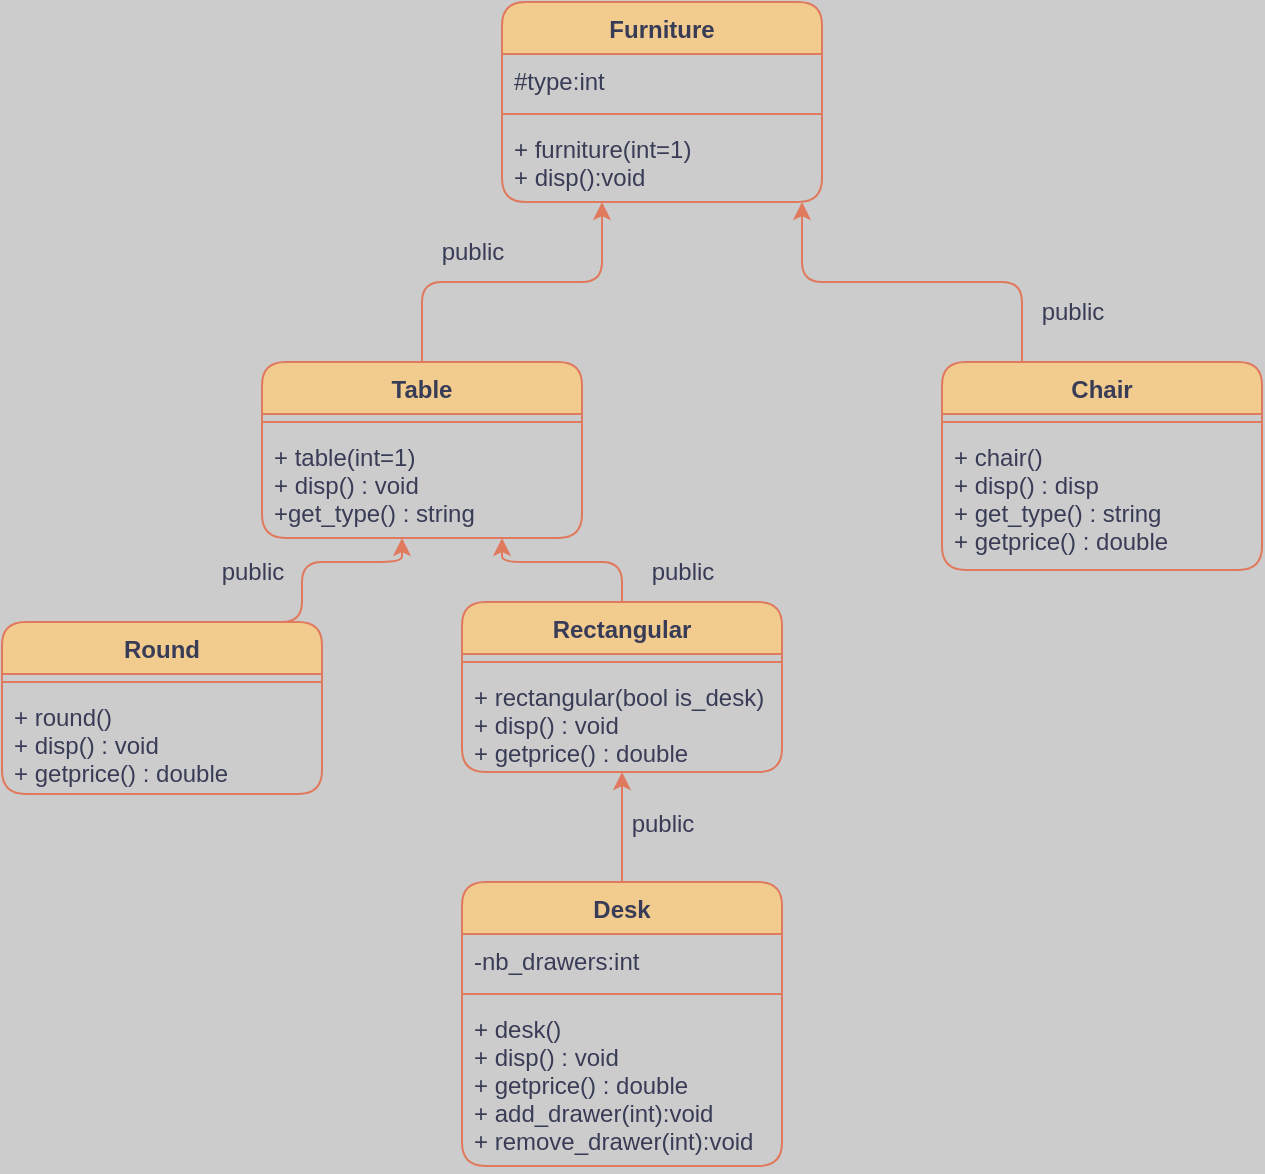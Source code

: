 <mxfile version="20.8.16" type="device" pages="2"><diagram name="UML1" id="j8ZezpDxCQsiGDV49JK9"><mxGraphModel dx="1122" dy="669" grid="0" gridSize="10" guides="1" tooltips="1" connect="1" arrows="1" fold="1" page="1" pageScale="1" pageWidth="850" pageHeight="1100" background="#CCCCCC" math="0" shadow="0"><root><mxCell id="0"/><mxCell id="1" parent="0"/><mxCell id="q7MOqHjWmzEOqyr3_2v9-1" value="Furniture" style="swimlane;fontStyle=1;align=center;verticalAlign=top;childLayout=stackLayout;horizontal=1;startSize=26;horizontalStack=0;resizeParent=1;resizeParentMax=0;resizeLast=0;collapsible=1;marginBottom=0;rounded=1;labelBackgroundColor=none;fillColor=#F2CC8F;strokeColor=#E07A5F;fontColor=#393C56;" vertex="1" parent="1"><mxGeometry x="310" y="80" width="160" height="100" as="geometry"/></mxCell><mxCell id="q7MOqHjWmzEOqyr3_2v9-2" value="#type:int" style="text;strokeColor=none;fillColor=none;align=left;verticalAlign=top;spacingLeft=4;spacingRight=4;overflow=hidden;rotatable=0;points=[[0,0.5],[1,0.5]];portConstraint=eastwest;rounded=1;labelBackgroundColor=none;fontColor=#393C56;" vertex="1" parent="q7MOqHjWmzEOqyr3_2v9-1"><mxGeometry y="26" width="160" height="26" as="geometry"/></mxCell><mxCell id="q7MOqHjWmzEOqyr3_2v9-3" value="" style="line;strokeWidth=1;fillColor=none;align=left;verticalAlign=middle;spacingTop=-1;spacingLeft=3;spacingRight=3;rotatable=0;labelPosition=right;points=[];portConstraint=eastwest;strokeColor=#E07A5F;rounded=1;labelBackgroundColor=none;fontColor=#393C56;" vertex="1" parent="q7MOqHjWmzEOqyr3_2v9-1"><mxGeometry y="52" width="160" height="8" as="geometry"/></mxCell><mxCell id="q7MOqHjWmzEOqyr3_2v9-4" value="+ furniture(int=1)&#10;+ disp():void" style="text;strokeColor=none;fillColor=none;align=left;verticalAlign=top;spacingLeft=4;spacingRight=4;overflow=hidden;rotatable=0;points=[[0,0.5],[1,0.5]];portConstraint=eastwest;rounded=1;labelBackgroundColor=none;fontColor=#393C56;" vertex="1" parent="q7MOqHjWmzEOqyr3_2v9-1"><mxGeometry y="60" width="160" height="40" as="geometry"/></mxCell><mxCell id="q7MOqHjWmzEOqyr3_2v9-29" style="edgeStyle=orthogonalEdgeStyle;rounded=1;orthogonalLoop=1;jettySize=auto;html=1;exitX=0.5;exitY=0;exitDx=0;exitDy=0;labelBackgroundColor=none;strokeColor=#E07A5F;fontColor=default;" edge="1" parent="1" source="q7MOqHjWmzEOqyr3_2v9-5" target="q7MOqHjWmzEOqyr3_2v9-1"><mxGeometry relative="1" as="geometry"><Array as="points"><mxPoint x="270" y="220"/><mxPoint x="360" y="220"/></Array></mxGeometry></mxCell><mxCell id="q7MOqHjWmzEOqyr3_2v9-5" value="Table" style="swimlane;fontStyle=1;align=center;verticalAlign=top;childLayout=stackLayout;horizontal=1;startSize=26;horizontalStack=0;resizeParent=1;resizeParentMax=0;resizeLast=0;collapsible=1;marginBottom=0;rounded=1;labelBackgroundColor=none;fillColor=#F2CC8F;strokeColor=#E07A5F;fontColor=#393C56;" vertex="1" parent="1"><mxGeometry x="190" y="260" width="160" height="88" as="geometry"/></mxCell><mxCell id="q7MOqHjWmzEOqyr3_2v9-7" value="" style="line;strokeWidth=1;fillColor=none;align=left;verticalAlign=middle;spacingTop=-1;spacingLeft=3;spacingRight=3;rotatable=0;labelPosition=right;points=[];portConstraint=eastwest;strokeColor=#E07A5F;rounded=1;labelBackgroundColor=none;fontColor=#393C56;" vertex="1" parent="q7MOqHjWmzEOqyr3_2v9-5"><mxGeometry y="26" width="160" height="8" as="geometry"/></mxCell><mxCell id="q7MOqHjWmzEOqyr3_2v9-8" value="+ table(int=1)&#10;+ disp() : void&#10;+get_type() : string" style="text;strokeColor=none;fillColor=none;align=left;verticalAlign=top;spacingLeft=4;spacingRight=4;overflow=hidden;rotatable=0;points=[[0,0.5],[1,0.5]];portConstraint=eastwest;rounded=1;labelBackgroundColor=none;fontColor=#393C56;" vertex="1" parent="q7MOqHjWmzEOqyr3_2v9-5"><mxGeometry y="34" width="160" height="54" as="geometry"/></mxCell><mxCell id="q7MOqHjWmzEOqyr3_2v9-28" style="edgeStyle=orthogonalEdgeStyle;rounded=1;orthogonalLoop=1;jettySize=auto;html=1;exitX=0.25;exitY=0;exitDx=0;exitDy=0;labelBackgroundColor=none;strokeColor=#E07A5F;fontColor=default;" edge="1" parent="1" source="q7MOqHjWmzEOqyr3_2v9-9" target="q7MOqHjWmzEOqyr3_2v9-1"><mxGeometry relative="1" as="geometry"><Array as="points"><mxPoint x="570" y="220"/><mxPoint x="460" y="220"/></Array></mxGeometry></mxCell><mxCell id="q7MOqHjWmzEOqyr3_2v9-9" value="Chair" style="swimlane;fontStyle=1;align=center;verticalAlign=top;childLayout=stackLayout;horizontal=1;startSize=26;horizontalStack=0;resizeParent=1;resizeParentMax=0;resizeLast=0;collapsible=1;marginBottom=0;rounded=1;labelBackgroundColor=none;fillColor=#F2CC8F;strokeColor=#E07A5F;fontColor=#393C56;" vertex="1" parent="1"><mxGeometry x="530" y="260" width="160" height="104" as="geometry"/></mxCell><mxCell id="q7MOqHjWmzEOqyr3_2v9-11" value="" style="line;strokeWidth=1;fillColor=none;align=left;verticalAlign=middle;spacingTop=-1;spacingLeft=3;spacingRight=3;rotatable=0;labelPosition=right;points=[];portConstraint=eastwest;strokeColor=#E07A5F;rounded=1;labelBackgroundColor=none;fontColor=#393C56;" vertex="1" parent="q7MOqHjWmzEOqyr3_2v9-9"><mxGeometry y="26" width="160" height="8" as="geometry"/></mxCell><mxCell id="q7MOqHjWmzEOqyr3_2v9-12" value="+ chair()&#10;+ disp() : disp&#10;+ get_type() : string&#10;+ getprice() : double" style="text;strokeColor=none;fillColor=none;align=left;verticalAlign=top;spacingLeft=4;spacingRight=4;overflow=hidden;rotatable=0;points=[[0,0.5],[1,0.5]];portConstraint=eastwest;rounded=1;labelBackgroundColor=none;fontColor=#393C56;" vertex="1" parent="q7MOqHjWmzEOqyr3_2v9-9"><mxGeometry y="34" width="160" height="70" as="geometry"/></mxCell><mxCell id="q7MOqHjWmzEOqyr3_2v9-27" style="edgeStyle=orthogonalEdgeStyle;rounded=1;orthogonalLoop=1;jettySize=auto;html=1;exitX=0.75;exitY=0;exitDx=0;exitDy=0;labelBackgroundColor=none;strokeColor=#E07A5F;fontColor=default;" edge="1" parent="1" source="q7MOqHjWmzEOqyr3_2v9-13" target="q7MOqHjWmzEOqyr3_2v9-5"><mxGeometry relative="1" as="geometry"><Array as="points"><mxPoint x="210" y="360"/><mxPoint x="260" y="360"/></Array></mxGeometry></mxCell><mxCell id="q7MOqHjWmzEOqyr3_2v9-13" value="Round" style="swimlane;fontStyle=1;align=center;verticalAlign=top;childLayout=stackLayout;horizontal=1;startSize=26;horizontalStack=0;resizeParent=1;resizeParentMax=0;resizeLast=0;collapsible=1;marginBottom=0;rounded=1;labelBackgroundColor=none;fillColor=#F2CC8F;strokeColor=#E07A5F;fontColor=#393C56;" vertex="1" parent="1"><mxGeometry x="60" y="390" width="160" height="86" as="geometry"/></mxCell><mxCell id="q7MOqHjWmzEOqyr3_2v9-15" value="" style="line;strokeWidth=1;fillColor=none;align=left;verticalAlign=middle;spacingTop=-1;spacingLeft=3;spacingRight=3;rotatable=0;labelPosition=right;points=[];portConstraint=eastwest;strokeColor=#E07A5F;rounded=1;labelBackgroundColor=none;fontColor=#393C56;" vertex="1" parent="q7MOqHjWmzEOqyr3_2v9-13"><mxGeometry y="26" width="160" height="8" as="geometry"/></mxCell><mxCell id="q7MOqHjWmzEOqyr3_2v9-16" value="+ round()&#10;+ disp() : void&#10;+ getprice() : double" style="text;strokeColor=none;fillColor=none;align=left;verticalAlign=top;spacingLeft=4;spacingRight=4;overflow=hidden;rotatable=0;points=[[0,0.5],[1,0.5]];portConstraint=eastwest;rounded=1;labelBackgroundColor=none;fontColor=#393C56;" vertex="1" parent="q7MOqHjWmzEOqyr3_2v9-13"><mxGeometry y="34" width="160" height="52" as="geometry"/></mxCell><mxCell id="q7MOqHjWmzEOqyr3_2v9-26" style="edgeStyle=orthogonalEdgeStyle;rounded=1;orthogonalLoop=1;jettySize=auto;html=1;exitX=0.5;exitY=0;exitDx=0;exitDy=0;labelBackgroundColor=none;strokeColor=#E07A5F;fontColor=default;" edge="1" parent="1" source="q7MOqHjWmzEOqyr3_2v9-17" target="q7MOqHjWmzEOqyr3_2v9-5"><mxGeometry relative="1" as="geometry"><Array as="points"><mxPoint x="370" y="360"/><mxPoint x="310" y="360"/></Array></mxGeometry></mxCell><mxCell id="q7MOqHjWmzEOqyr3_2v9-17" value="Rectangular" style="swimlane;fontStyle=1;align=center;verticalAlign=top;childLayout=stackLayout;horizontal=1;startSize=26;horizontalStack=0;resizeParent=1;resizeParentMax=0;resizeLast=0;collapsible=1;marginBottom=0;rounded=1;labelBackgroundColor=none;fillColor=#F2CC8F;strokeColor=#E07A5F;fontColor=#393C56;" vertex="1" parent="1"><mxGeometry x="290" y="380" width="160" height="85" as="geometry"/></mxCell><mxCell id="q7MOqHjWmzEOqyr3_2v9-19" value="" style="line;strokeWidth=1;fillColor=none;align=left;verticalAlign=middle;spacingTop=-1;spacingLeft=3;spacingRight=3;rotatable=0;labelPosition=right;points=[];portConstraint=eastwest;strokeColor=#E07A5F;rounded=1;labelBackgroundColor=none;fontColor=#393C56;" vertex="1" parent="q7MOqHjWmzEOqyr3_2v9-17"><mxGeometry y="26" width="160" height="8" as="geometry"/></mxCell><mxCell id="q7MOqHjWmzEOqyr3_2v9-20" value="+ rectangular(bool is_desk)&#10;+ disp() : void&#10;+ getprice() : double" style="text;strokeColor=none;fillColor=none;align=left;verticalAlign=top;spacingLeft=4;spacingRight=4;overflow=hidden;rotatable=0;points=[[0,0.5],[1,0.5]];portConstraint=eastwest;rounded=1;labelBackgroundColor=none;fontColor=#393C56;" vertex="1" parent="q7MOqHjWmzEOqyr3_2v9-17"><mxGeometry y="34" width="160" height="51" as="geometry"/></mxCell><mxCell id="q7MOqHjWmzEOqyr3_2v9-25" value="" style="edgeStyle=orthogonalEdgeStyle;rounded=1;orthogonalLoop=1;jettySize=auto;html=1;labelBackgroundColor=none;strokeColor=#E07A5F;fontColor=default;" edge="1" parent="1" source="q7MOqHjWmzEOqyr3_2v9-21" target="q7MOqHjWmzEOqyr3_2v9-20"><mxGeometry relative="1" as="geometry"><Array as="points"><mxPoint x="370" y="480"/><mxPoint x="370" y="480"/></Array></mxGeometry></mxCell><mxCell id="q7MOqHjWmzEOqyr3_2v9-21" value="Desk" style="swimlane;fontStyle=1;align=center;verticalAlign=top;childLayout=stackLayout;horizontal=1;startSize=26;horizontalStack=0;resizeParent=1;resizeParentMax=0;resizeLast=0;collapsible=1;marginBottom=0;rounded=1;labelBackgroundColor=none;fillColor=#F2CC8F;strokeColor=#E07A5F;fontColor=#393C56;" vertex="1" parent="1"><mxGeometry x="290" y="520" width="160" height="142" as="geometry"/></mxCell><mxCell id="q7MOqHjWmzEOqyr3_2v9-22" value="-nb_drawers:int" style="text;strokeColor=none;fillColor=none;align=left;verticalAlign=top;spacingLeft=4;spacingRight=4;overflow=hidden;rotatable=0;points=[[0,0.5],[1,0.5]];portConstraint=eastwest;rounded=1;labelBackgroundColor=none;fontColor=#393C56;" vertex="1" parent="q7MOqHjWmzEOqyr3_2v9-21"><mxGeometry y="26" width="160" height="26" as="geometry"/></mxCell><mxCell id="q7MOqHjWmzEOqyr3_2v9-23" value="" style="line;strokeWidth=1;fillColor=none;align=left;verticalAlign=middle;spacingTop=-1;spacingLeft=3;spacingRight=3;rotatable=0;labelPosition=right;points=[];portConstraint=eastwest;strokeColor=#E07A5F;rounded=1;labelBackgroundColor=none;fontColor=#393C56;" vertex="1" parent="q7MOqHjWmzEOqyr3_2v9-21"><mxGeometry y="52" width="160" height="8" as="geometry"/></mxCell><mxCell id="q7MOqHjWmzEOqyr3_2v9-24" value="+ desk()&#10;+ disp() : void&#10;+ getprice() : double&#10;+ add_drawer(int):void&#10;+ remove_drawer(int):void" style="text;strokeColor=none;fillColor=none;align=left;verticalAlign=top;spacingLeft=4;spacingRight=4;overflow=hidden;rotatable=0;points=[[0,0.5],[1,0.5]];portConstraint=eastwest;rounded=1;labelBackgroundColor=none;fontColor=#393C56;" vertex="1" parent="q7MOqHjWmzEOqyr3_2v9-21"><mxGeometry y="60" width="160" height="82" as="geometry"/></mxCell><mxCell id="q7MOqHjWmzEOqyr3_2v9-30" value="public" style="text;html=1;align=center;verticalAlign=middle;resizable=0;points=[];autosize=1;strokeColor=none;fillColor=none;rounded=1;labelBackgroundColor=none;fontColor=#393C56;" vertex="1" parent="1"><mxGeometry x="570" y="220" width="50" height="30" as="geometry"/></mxCell><mxCell id="q7MOqHjWmzEOqyr3_2v9-31" value="public" style="text;html=1;align=center;verticalAlign=middle;resizable=0;points=[];autosize=1;strokeColor=none;fillColor=none;rounded=1;labelBackgroundColor=none;fontColor=#393C56;" vertex="1" parent="1"><mxGeometry x="270" y="190" width="50" height="30" as="geometry"/></mxCell><mxCell id="q7MOqHjWmzEOqyr3_2v9-32" value="public" style="text;html=1;align=center;verticalAlign=middle;resizable=0;points=[];autosize=1;strokeColor=none;fillColor=none;rounded=1;labelBackgroundColor=none;fontColor=#393C56;" vertex="1" parent="1"><mxGeometry x="375" y="350" width="50" height="30" as="geometry"/></mxCell><mxCell id="q7MOqHjWmzEOqyr3_2v9-33" value="public" style="text;html=1;align=center;verticalAlign=middle;resizable=0;points=[];autosize=1;strokeColor=none;fillColor=none;rounded=1;labelBackgroundColor=none;fontColor=#393C56;" vertex="1" parent="1"><mxGeometry x="160" y="350" width="50" height="30" as="geometry"/></mxCell><mxCell id="q7MOqHjWmzEOqyr3_2v9-34" value="public" style="text;html=1;align=center;verticalAlign=middle;resizable=0;points=[];autosize=1;strokeColor=none;fillColor=none;rounded=1;labelBackgroundColor=none;fontColor=#393C56;" vertex="1" parent="1"><mxGeometry x="365" y="476" width="50" height="30" as="geometry"/></mxCell></root></mxGraphModel></diagram><diagram name="UML2" id="yM6WrOS3iLiJ9ritvTDV"><mxGraphModel dx="1122" dy="669" grid="0" gridSize="10" guides="1" tooltips="1" connect="1" arrows="1" fold="1" page="1" pageScale="1" pageWidth="850" pageHeight="1100" background="#CCCCCC" math="0" shadow="0"><root><mxCell id="jhq-cmuJ_Av8CYfndwdg-0"/><mxCell id="jhq-cmuJ_Av8CYfndwdg-1" parent="jhq-cmuJ_Av8CYfndwdg-0"/><mxCell id="jhq-cmuJ_Av8CYfndwdg-2" value="Furniture" style="swimlane;fontStyle=1;align=center;verticalAlign=top;childLayout=stackLayout;horizontal=1;startSize=26;horizontalStack=0;resizeParent=1;resizeParentMax=0;resizeLast=0;collapsible=1;marginBottom=0;rounded=1;labelBackgroundColor=none;fillColor=#F2CC8F;strokeColor=#E07A5F;fontColor=#393C56;" vertex="1" parent="jhq-cmuJ_Av8CYfndwdg-1"><mxGeometry x="310" y="80" width="160" height="100" as="geometry"/></mxCell><mxCell id="jhq-cmuJ_Av8CYfndwdg-3" value="#type:int" style="text;strokeColor=none;fillColor=none;align=left;verticalAlign=top;spacingLeft=4;spacingRight=4;overflow=hidden;rotatable=0;points=[[0,0.5],[1,0.5]];portConstraint=eastwest;rounded=1;labelBackgroundColor=none;fontColor=#393C56;" vertex="1" parent="jhq-cmuJ_Av8CYfndwdg-2"><mxGeometry y="26" width="160" height="26" as="geometry"/></mxCell><mxCell id="jhq-cmuJ_Av8CYfndwdg-4" value="" style="line;strokeWidth=1;fillColor=none;align=left;verticalAlign=middle;spacingTop=-1;spacingLeft=3;spacingRight=3;rotatable=0;labelPosition=right;points=[];portConstraint=eastwest;strokeColor=#E07A5F;rounded=1;labelBackgroundColor=none;fontColor=#393C56;" vertex="1" parent="jhq-cmuJ_Av8CYfndwdg-2"><mxGeometry y="52" width="160" height="8" as="geometry"/></mxCell><mxCell id="jhq-cmuJ_Av8CYfndwdg-5" value="+ furniture(int=1)&#10;+ disp():void" style="text;strokeColor=none;fillColor=none;align=left;verticalAlign=top;spacingLeft=4;spacingRight=4;overflow=hidden;rotatable=0;points=[[0,0.5],[1,0.5]];portConstraint=eastwest;rounded=1;labelBackgroundColor=none;fontColor=#393C56;" vertex="1" parent="jhq-cmuJ_Av8CYfndwdg-2"><mxGeometry y="60" width="160" height="40" as="geometry"/></mxCell><mxCell id="jhq-cmuJ_Av8CYfndwdg-6" style="edgeStyle=orthogonalEdgeStyle;rounded=1;orthogonalLoop=1;jettySize=auto;html=1;exitX=0.5;exitY=0;exitDx=0;exitDy=0;labelBackgroundColor=none;strokeColor=#E07A5F;fontColor=default;" edge="1" parent="jhq-cmuJ_Av8CYfndwdg-1" source="jhq-cmuJ_Av8CYfndwdg-7" target="jhq-cmuJ_Av8CYfndwdg-2"><mxGeometry relative="1" as="geometry"><Array as="points"><mxPoint x="270" y="220"/><mxPoint x="360" y="220"/></Array></mxGeometry></mxCell><mxCell id="jhq-cmuJ_Av8CYfndwdg-7" value="Table" style="swimlane;fontStyle=1;align=center;verticalAlign=top;childLayout=stackLayout;horizontal=1;startSize=26;horizontalStack=0;resizeParent=1;resizeParentMax=0;resizeLast=0;collapsible=1;marginBottom=0;rounded=1;labelBackgroundColor=none;fillColor=#F2CC8F;strokeColor=#E07A5F;fontColor=#393C56;" vertex="1" parent="jhq-cmuJ_Av8CYfndwdg-1"><mxGeometry x="190" y="260" width="160" height="88" as="geometry"/></mxCell><mxCell id="jhq-cmuJ_Av8CYfndwdg-8" value="" style="line;strokeWidth=1;fillColor=none;align=left;verticalAlign=middle;spacingTop=-1;spacingLeft=3;spacingRight=3;rotatable=0;labelPosition=right;points=[];portConstraint=eastwest;strokeColor=#E07A5F;rounded=1;labelBackgroundColor=none;fontColor=#393C56;" vertex="1" parent="jhq-cmuJ_Av8CYfndwdg-7"><mxGeometry y="26" width="160" height="8" as="geometry"/></mxCell><mxCell id="jhq-cmuJ_Av8CYfndwdg-9" value="+ table(int=1)&#10;+ disp() : void&#10;+get_type() : string" style="text;strokeColor=none;fillColor=none;align=left;verticalAlign=top;spacingLeft=4;spacingRight=4;overflow=hidden;rotatable=0;points=[[0,0.5],[1,0.5]];portConstraint=eastwest;rounded=1;labelBackgroundColor=none;fontColor=#393C56;" vertex="1" parent="jhq-cmuJ_Av8CYfndwdg-7"><mxGeometry y="34" width="160" height="54" as="geometry"/></mxCell><mxCell id="jhq-cmuJ_Av8CYfndwdg-10" style="edgeStyle=orthogonalEdgeStyle;rounded=1;orthogonalLoop=1;jettySize=auto;html=1;exitX=0.25;exitY=0;exitDx=0;exitDy=0;labelBackgroundColor=none;strokeColor=#E07A5F;fontColor=default;" edge="1" parent="jhq-cmuJ_Av8CYfndwdg-1" source="jhq-cmuJ_Av8CYfndwdg-11" target="jhq-cmuJ_Av8CYfndwdg-2"><mxGeometry relative="1" as="geometry"><Array as="points"><mxPoint x="570" y="220"/><mxPoint x="460" y="220"/></Array></mxGeometry></mxCell><mxCell id="jhq-cmuJ_Av8CYfndwdg-11" value="Chair" style="swimlane;fontStyle=1;align=center;verticalAlign=top;childLayout=stackLayout;horizontal=1;startSize=26;horizontalStack=0;resizeParent=1;resizeParentMax=0;resizeLast=0;collapsible=1;marginBottom=0;rounded=1;labelBackgroundColor=none;fillColor=#F2CC8F;strokeColor=#E07A5F;fontColor=#393C56;" vertex="1" parent="jhq-cmuJ_Av8CYfndwdg-1"><mxGeometry x="530" y="260" width="160" height="104" as="geometry"/></mxCell><mxCell id="jhq-cmuJ_Av8CYfndwdg-12" value="" style="line;strokeWidth=1;fillColor=none;align=left;verticalAlign=middle;spacingTop=-1;spacingLeft=3;spacingRight=3;rotatable=0;labelPosition=right;points=[];portConstraint=eastwest;strokeColor=#E07A5F;rounded=1;labelBackgroundColor=none;fontColor=#393C56;" vertex="1" parent="jhq-cmuJ_Av8CYfndwdg-11"><mxGeometry y="26" width="160" height="8" as="geometry"/></mxCell><mxCell id="jhq-cmuJ_Av8CYfndwdg-13" value="+ chair()&#10;+ disp() : disp&#10;+ get_type() : string&#10;+ getprice() : double" style="text;strokeColor=none;fillColor=none;align=left;verticalAlign=top;spacingLeft=4;spacingRight=4;overflow=hidden;rotatable=0;points=[[0,0.5],[1,0.5]];portConstraint=eastwest;rounded=1;labelBackgroundColor=none;fontColor=#393C56;" vertex="1" parent="jhq-cmuJ_Av8CYfndwdg-11"><mxGeometry y="34" width="160" height="70" as="geometry"/></mxCell><mxCell id="jhq-cmuJ_Av8CYfndwdg-14" style="edgeStyle=orthogonalEdgeStyle;rounded=1;orthogonalLoop=1;jettySize=auto;html=1;exitX=0.75;exitY=0;exitDx=0;exitDy=0;labelBackgroundColor=none;strokeColor=#E07A5F;fontColor=default;" edge="1" parent="jhq-cmuJ_Av8CYfndwdg-1" source="jhq-cmuJ_Av8CYfndwdg-15" target="jhq-cmuJ_Av8CYfndwdg-7"><mxGeometry relative="1" as="geometry"><Array as="points"><mxPoint x="210" y="360"/><mxPoint x="260" y="360"/></Array></mxGeometry></mxCell><mxCell id="jhq-cmuJ_Av8CYfndwdg-15" value="Round" style="swimlane;fontStyle=1;align=center;verticalAlign=top;childLayout=stackLayout;horizontal=1;startSize=26;horizontalStack=0;resizeParent=1;resizeParentMax=0;resizeLast=0;collapsible=1;marginBottom=0;rounded=1;labelBackgroundColor=none;fillColor=#F2CC8F;strokeColor=#E07A5F;fontColor=#393C56;" vertex="1" parent="jhq-cmuJ_Av8CYfndwdg-1"><mxGeometry x="60" y="390" width="160" height="86" as="geometry"/></mxCell><mxCell id="jhq-cmuJ_Av8CYfndwdg-16" value="" style="line;strokeWidth=1;fillColor=none;align=left;verticalAlign=middle;spacingTop=-1;spacingLeft=3;spacingRight=3;rotatable=0;labelPosition=right;points=[];portConstraint=eastwest;strokeColor=#E07A5F;rounded=1;labelBackgroundColor=none;fontColor=#393C56;" vertex="1" parent="jhq-cmuJ_Av8CYfndwdg-15"><mxGeometry y="26" width="160" height="8" as="geometry"/></mxCell><mxCell id="jhq-cmuJ_Av8CYfndwdg-17" value="+ round()&#10;+ disp() : void&#10;+ getprice() : double" style="text;strokeColor=none;fillColor=none;align=left;verticalAlign=top;spacingLeft=4;spacingRight=4;overflow=hidden;rotatable=0;points=[[0,0.5],[1,0.5]];portConstraint=eastwest;rounded=1;labelBackgroundColor=none;fontColor=#393C56;" vertex="1" parent="jhq-cmuJ_Av8CYfndwdg-15"><mxGeometry y="34" width="160" height="52" as="geometry"/></mxCell><mxCell id="jhq-cmuJ_Av8CYfndwdg-18" style="edgeStyle=orthogonalEdgeStyle;rounded=1;orthogonalLoop=1;jettySize=auto;html=1;exitX=0.5;exitY=0;exitDx=0;exitDy=0;labelBackgroundColor=none;strokeColor=#E07A5F;fontColor=default;" edge="1" parent="jhq-cmuJ_Av8CYfndwdg-1" source="jhq-cmuJ_Av8CYfndwdg-19" target="jhq-cmuJ_Av8CYfndwdg-7"><mxGeometry relative="1" as="geometry"><Array as="points"><mxPoint x="370" y="360"/><mxPoint x="310" y="360"/></Array></mxGeometry></mxCell><mxCell id="jhq-cmuJ_Av8CYfndwdg-19" value="Rectangular" style="swimlane;fontStyle=1;align=center;verticalAlign=top;childLayout=stackLayout;horizontal=1;startSize=26;horizontalStack=0;resizeParent=1;resizeParentMax=0;resizeLast=0;collapsible=1;marginBottom=0;rounded=1;labelBackgroundColor=none;fillColor=#F2CC8F;strokeColor=#E07A5F;fontColor=#393C56;" vertex="1" parent="jhq-cmuJ_Av8CYfndwdg-1"><mxGeometry x="290" y="380" width="160" height="85" as="geometry"/></mxCell><mxCell id="jhq-cmuJ_Av8CYfndwdg-20" value="" style="line;strokeWidth=1;fillColor=none;align=left;verticalAlign=middle;spacingTop=-1;spacingLeft=3;spacingRight=3;rotatable=0;labelPosition=right;points=[];portConstraint=eastwest;strokeColor=#E07A5F;rounded=1;labelBackgroundColor=none;fontColor=#393C56;" vertex="1" parent="jhq-cmuJ_Av8CYfndwdg-19"><mxGeometry y="26" width="160" height="8" as="geometry"/></mxCell><mxCell id="jhq-cmuJ_Av8CYfndwdg-21" value="+ rectangular()&#10;+ disp() : void&#10;+ getprice() : double" style="text;strokeColor=none;fillColor=none;align=left;verticalAlign=top;spacingLeft=4;spacingRight=4;overflow=hidden;rotatable=0;points=[[0,0.5],[1,0.5]];portConstraint=eastwest;rounded=1;labelBackgroundColor=none;fontColor=#393C56;" vertex="1" parent="jhq-cmuJ_Av8CYfndwdg-19"><mxGeometry y="34" width="160" height="51" as="geometry"/></mxCell><mxCell id="jhq-cmuJ_Av8CYfndwdg-22" value="" style="edgeStyle=orthogonalEdgeStyle;rounded=1;orthogonalLoop=1;jettySize=auto;html=1;labelBackgroundColor=none;strokeColor=#E07A5F;fontColor=default;" edge="1" parent="jhq-cmuJ_Av8CYfndwdg-1" source="jhq-cmuJ_Av8CYfndwdg-23" target="jhq-cmuJ_Av8CYfndwdg-21"><mxGeometry relative="1" as="geometry"><Array as="points"><mxPoint x="370" y="480"/><mxPoint x="370" y="480"/></Array></mxGeometry></mxCell><mxCell id="jhq-cmuJ_Av8CYfndwdg-23" value="Desk" style="swimlane;fontStyle=1;align=center;verticalAlign=top;childLayout=stackLayout;horizontal=1;startSize=26;horizontalStack=0;resizeParent=1;resizeParentMax=0;resizeLast=0;collapsible=1;marginBottom=0;rounded=1;labelBackgroundColor=none;fillColor=#F2CC8F;strokeColor=#E07A5F;fontColor=#393C56;" vertex="1" parent="jhq-cmuJ_Av8CYfndwdg-1"><mxGeometry x="290" y="520" width="160" height="86" as="geometry"/></mxCell><mxCell id="jhq-cmuJ_Av8CYfndwdg-24" value="-nb_drawers:int" style="text;strokeColor=none;fillColor=none;align=left;verticalAlign=top;spacingLeft=4;spacingRight=4;overflow=hidden;rotatable=0;points=[[0,0.5],[1,0.5]];portConstraint=eastwest;rounded=1;labelBackgroundColor=none;fontColor=#393C56;" vertex="1" parent="jhq-cmuJ_Av8CYfndwdg-23"><mxGeometry y="26" width="160" height="26" as="geometry"/></mxCell><mxCell id="jhq-cmuJ_Av8CYfndwdg-25" value="" style="line;strokeWidth=1;fillColor=none;align=left;verticalAlign=middle;spacingTop=-1;spacingLeft=3;spacingRight=3;rotatable=0;labelPosition=right;points=[];portConstraint=eastwest;strokeColor=#E07A5F;rounded=1;labelBackgroundColor=none;fontColor=#393C56;" vertex="1" parent="jhq-cmuJ_Av8CYfndwdg-23"><mxGeometry y="52" width="160" height="8" as="geometry"/></mxCell><mxCell id="jhq-cmuJ_Av8CYfndwdg-26" value="+ method(type): type" style="text;strokeColor=none;fillColor=none;align=left;verticalAlign=top;spacingLeft=4;spacingRight=4;overflow=hidden;rotatable=0;points=[[0,0.5],[1,0.5]];portConstraint=eastwest;rounded=1;labelBackgroundColor=none;fontColor=#393C56;" vertex="1" parent="jhq-cmuJ_Av8CYfndwdg-23"><mxGeometry y="60" width="160" height="26" as="geometry"/></mxCell><mxCell id="jhq-cmuJ_Av8CYfndwdg-27" value="public" style="text;html=1;align=center;verticalAlign=middle;resizable=0;points=[];autosize=1;strokeColor=none;fillColor=none;rounded=1;labelBackgroundColor=none;fontColor=#393C56;" vertex="1" parent="jhq-cmuJ_Av8CYfndwdg-1"><mxGeometry x="570" y="220" width="50" height="30" as="geometry"/></mxCell><mxCell id="jhq-cmuJ_Av8CYfndwdg-28" value="public" style="text;html=1;align=center;verticalAlign=middle;resizable=0;points=[];autosize=1;strokeColor=none;fillColor=none;rounded=1;labelBackgroundColor=none;fontColor=#393C56;" vertex="1" parent="jhq-cmuJ_Av8CYfndwdg-1"><mxGeometry x="270" y="190" width="50" height="30" as="geometry"/></mxCell><mxCell id="jhq-cmuJ_Av8CYfndwdg-29" value="public" style="text;html=1;align=center;verticalAlign=middle;resizable=0;points=[];autosize=1;strokeColor=none;fillColor=none;rounded=1;labelBackgroundColor=none;fontColor=#393C56;" vertex="1" parent="jhq-cmuJ_Av8CYfndwdg-1"><mxGeometry x="375" y="350" width="50" height="30" as="geometry"/></mxCell><mxCell id="jhq-cmuJ_Av8CYfndwdg-30" value="public" style="text;html=1;align=center;verticalAlign=middle;resizable=0;points=[];autosize=1;strokeColor=none;fillColor=none;rounded=1;labelBackgroundColor=none;fontColor=#393C56;" vertex="1" parent="jhq-cmuJ_Av8CYfndwdg-1"><mxGeometry x="160" y="350" width="50" height="30" as="geometry"/></mxCell><mxCell id="jhq-cmuJ_Av8CYfndwdg-31" value="public" style="text;html=1;align=center;verticalAlign=middle;resizable=0;points=[];autosize=1;strokeColor=none;fillColor=none;rounded=1;labelBackgroundColor=none;fontColor=#393C56;" vertex="1" parent="jhq-cmuJ_Av8CYfndwdg-1"><mxGeometry x="365" y="476" width="50" height="30" as="geometry"/></mxCell></root></mxGraphModel></diagram></mxfile>